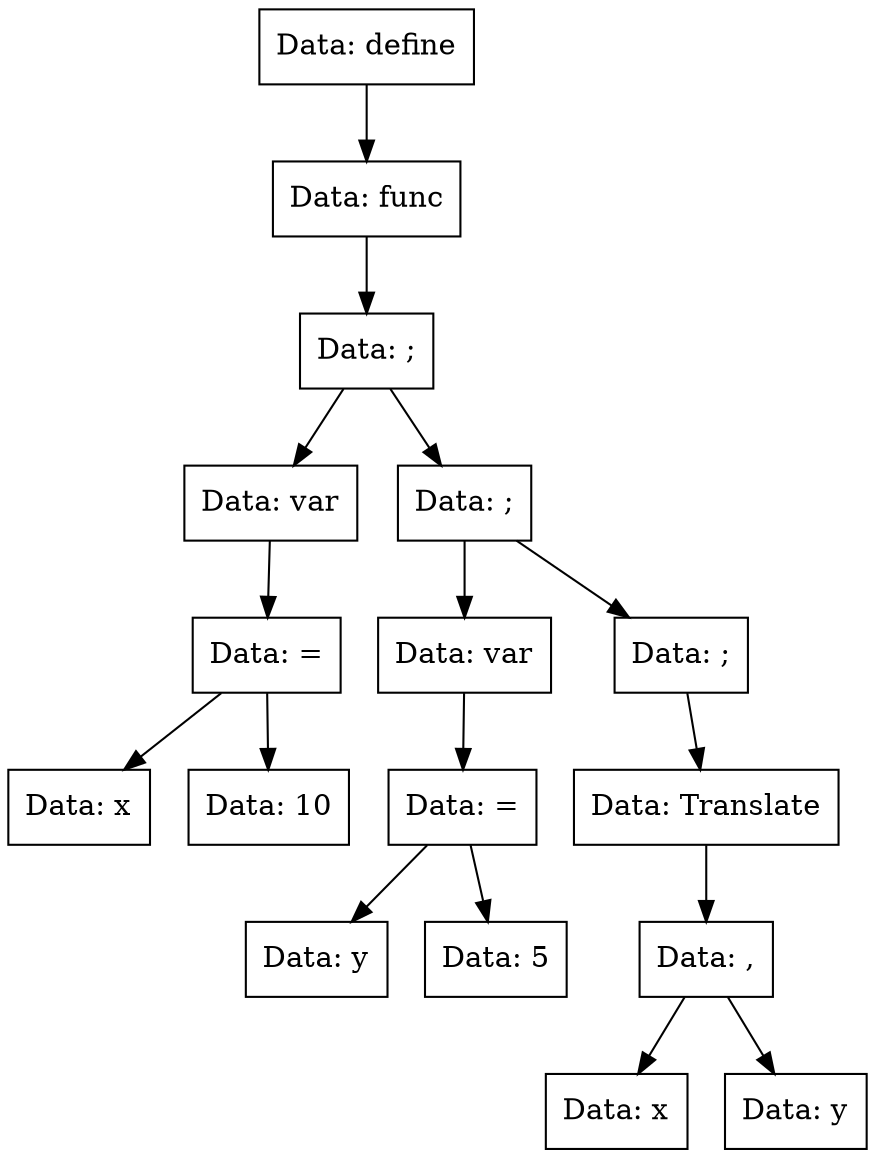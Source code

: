 digraph func{
Node0x5599159ef940[shape="record", label="Data: define"];
Node0x5599159ef9e0[shape="record", label="Data: func"];
Node0x5599159ef990[shape="record", label="Data: ;"];
Node0x5599159ef760[shape="record", label="Data: var"];
Node0x5599159ef7b0[shape="record", label="Data: ="];
Node0x5599159ef850[shape="record", label="Data: x"];
Node0x5599159ef7b0->Node0x5599159ef850;
Node0x5599159ef800[shape="record", label="Data: 10"];
Node0x5599159ef7b0->Node0x5599159ef800;
Node0x5599159ef760->Node0x5599159ef7b0;
Node0x5599159ef990->Node0x5599159ef760;
Node0x5599159ef670[shape="record", label="Data: ;"];
Node0x5599159efb70[shape="record", label="Data: var"];
Node0x5599159efad0[shape="record", label="Data: ="];
Node0x5599159efa80[shape="record", label="Data: y"];
Node0x5599159efad0->Node0x5599159efa80;
Node0x5599159efa30[shape="record", label="Data: 5"];
Node0x5599159efad0->Node0x5599159efa30;
Node0x5599159efb70->Node0x5599159efad0;
Node0x5599159ef670->Node0x5599159efb70;
Node0x5599159ef8a0[shape="record", label="Data: ;"];
Node0x5599159ef710[shape="record", label="Data: Translate"];
Node0x5599159ef6c0[shape="record", label="Data: ,"];
Node0x5599159efb20[shape="record", label="Data: x"];
Node0x5599159ef6c0->Node0x5599159efb20;
Node0x5599159ef8f0[shape="record", label="Data: y"];
Node0x5599159ef6c0->Node0x5599159ef8f0;
Node0x5599159ef710->Node0x5599159ef6c0;
Node0x5599159ef8a0->Node0x5599159ef710;
Node0x5599159ef670->Node0x5599159ef8a0;
Node0x5599159ef990->Node0x5599159ef670;
Node0x5599159ef9e0->Node0x5599159ef990;
Node0x5599159ef940->Node0x5599159ef9e0;
}